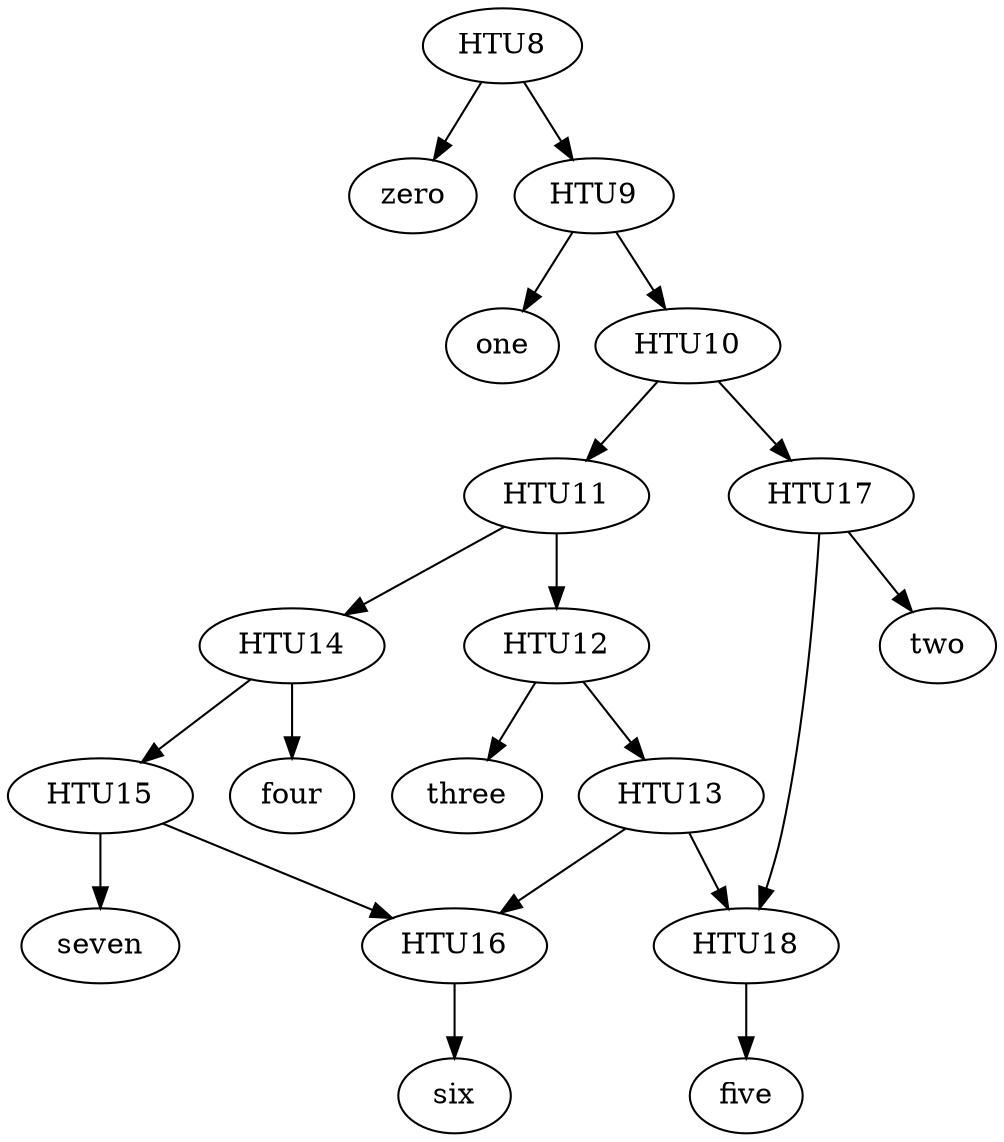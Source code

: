 digraph {
    0 [label=zero];
    1 [label=one];
    2 [label=two];
    3 [label=three];
    4 [label=four];
    5 [label=five];
    6 [label=six];
    7 [label=seven];
    8 [label=HTU8];
    9 [label=HTU9];
    10 [label=HTU10];
    11 [label=HTU11];
    12 [label=HTU12];
    13 [label=HTU13];
    14 [label=HTU14];
    15 [label=HTU15];
    16 [label=HTU16];
    17 [label=HTU17];
    18 [label=HTU18];
    8 -> 0 ;
 	8 -> 9 ;
 	9 -> 1 ;
 	9 -> 10 ;
 	10 -> 17;
 	10 -> 11 ;
 	11 -> 12 ;
 	11 -> 14 ;
 	12 -> 3 ;
 	12 -> 13 ;
 	13 -> 18 ;
 	13 -> 16 ;
 	14 -> 4 ;
 	14 -> 15 ;
    15 -> 16;
    15 -> 7;
    16 -> 6;
    17 -> 2;
    17 -> 18;
    18 -> 5; 
}